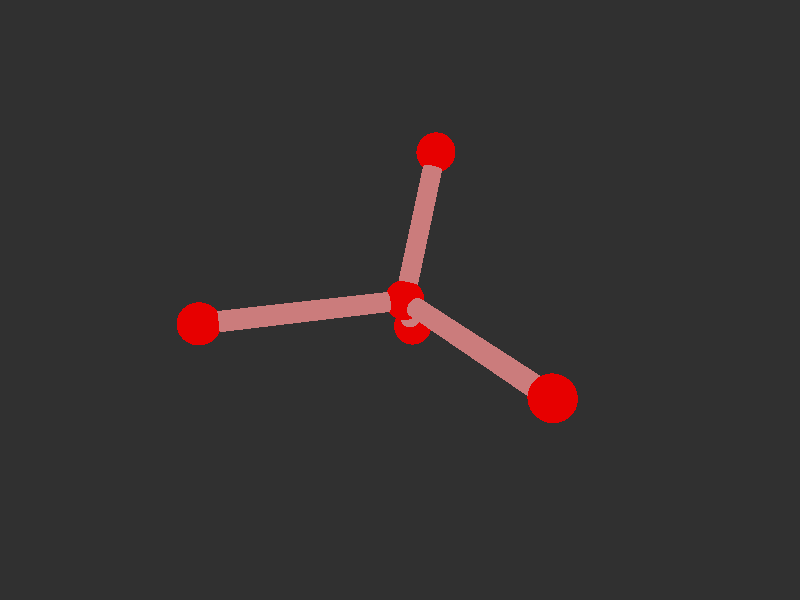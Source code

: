#version 3.7; 
    global_settings { assumed_gamma 1.0 }
    

    camera {
    location  <20, 20, 20>
    right     x*image_width/image_height
    look_at   <0, 0, 0>
    angle 58
    }

    background { color rgb<1,1,1>*0.03 }


    light_source { <-20, 30, -25> color red 0.6 green 0.6 blue 0.6 }
    light_source { < 20, 30, -25> color red 0.6 green 0.6 blue 0.6 }
    
    #declare m = 1;
    union {

    union {
    sphere { m*<-1.087028131864362,-0.9323339672978569,-0.7667252663778529>, 1 }        
    sphere {  m*<0.34989200150300603,-0.15459462789259606,9.098965024793754>, 1 }
    sphere {  m*<7.705243439502978,-0.24351490388695235,-5.48052826525158>, 1 }
    sphere {  m*<-5.775981069232685,4.80389575619429,-3.167457661389817>, 1}
    sphere { m*<-2.3493897271134787,-3.581770835967943,-1.38742353003902>, 1 }    

        pigment { color rgb<0.8,0,0>  }
    finish { ambient 0.1 diffuse 0.7 phong 1 }
    }    
    union {
    cylinder { m*<0.34989200150300603,-0.15459462789259606,9.098965024793754>, <-1.087028131864362,-0.9323339672978569,-0.7667252663778529>, 0.5 }
    cylinder { m*<7.705243439502978,-0.24351490388695235,-5.48052826525158>, <-1.087028131864362,-0.9323339672978569,-0.7667252663778529>, 0.5}
    cylinder { m*<-5.775981069232685,4.80389575619429,-3.167457661389817>, <-1.087028131864362,-0.9323339672978569,-0.7667252663778529>, 0.5 }
    cylinder {  m*<-2.3493897271134787,-3.581770835967943,-1.38742353003902>, <-1.087028131864362,-0.9323339672978569,-0.7667252663778529>, 0.5}

    pigment { color rgb<0.6,.2,.2>  }
    finish { ambient 0.1 diffuse 0.7 phong 1 }    
    }
    
    // rotate <0, 0, 0>
    }
    #version 3.7; 
    global_settings { assumed_gamma 1.0 }
    

    camera {
    location  <20, 20, 20>
    right     x*image_width/image_height
    look_at   <0, 0, 0>
    angle 58
    }

    background { color rgb<1,1,1>*0.03 }


    light_source { <-20, 30, -25> color red 0.6 green 0.6 blue 0.6 }
    light_source { < 20, 30, -25> color red 0.6 green 0.6 blue 0.6 }
    
    #declare m = 1;
    union {

    union {
    sphere { m*<-1.087028131864362,-0.9323339672978569,-0.7667252663778529>, 1 }        
    sphere {  m*<0.34989200150300603,-0.15459462789259606,9.098965024793754>, 1 }
    sphere {  m*<7.705243439502978,-0.24351490388695235,-5.48052826525158>, 1 }
    sphere {  m*<-5.775981069232685,4.80389575619429,-3.167457661389817>, 1}
    sphere { m*<-2.3493897271134787,-3.581770835967943,-1.38742353003902>, 1 }    

        pigment { color rgb<0.8,0,0>  }
    finish { ambient 0.1 diffuse 0.7 phong 1 }
    }    
    union {
    cylinder { m*<0.34989200150300603,-0.15459462789259606,9.098965024793754>, <-1.087028131864362,-0.9323339672978569,-0.7667252663778529>, 0.5 }
    cylinder { m*<7.705243439502978,-0.24351490388695235,-5.48052826525158>, <-1.087028131864362,-0.9323339672978569,-0.7667252663778529>, 0.5}
    cylinder { m*<-5.775981069232685,4.80389575619429,-3.167457661389817>, <-1.087028131864362,-0.9323339672978569,-0.7667252663778529>, 0.5 }
    cylinder {  m*<-2.3493897271134787,-3.581770835967943,-1.38742353003902>, <-1.087028131864362,-0.9323339672978569,-0.7667252663778529>, 0.5}

    pigment { color rgb<0.6,.2,.2>  }
    finish { ambient 0.1 diffuse 0.7 phong 1 }    
    }
    
    // rotate <0, 0, 0>
    }
    